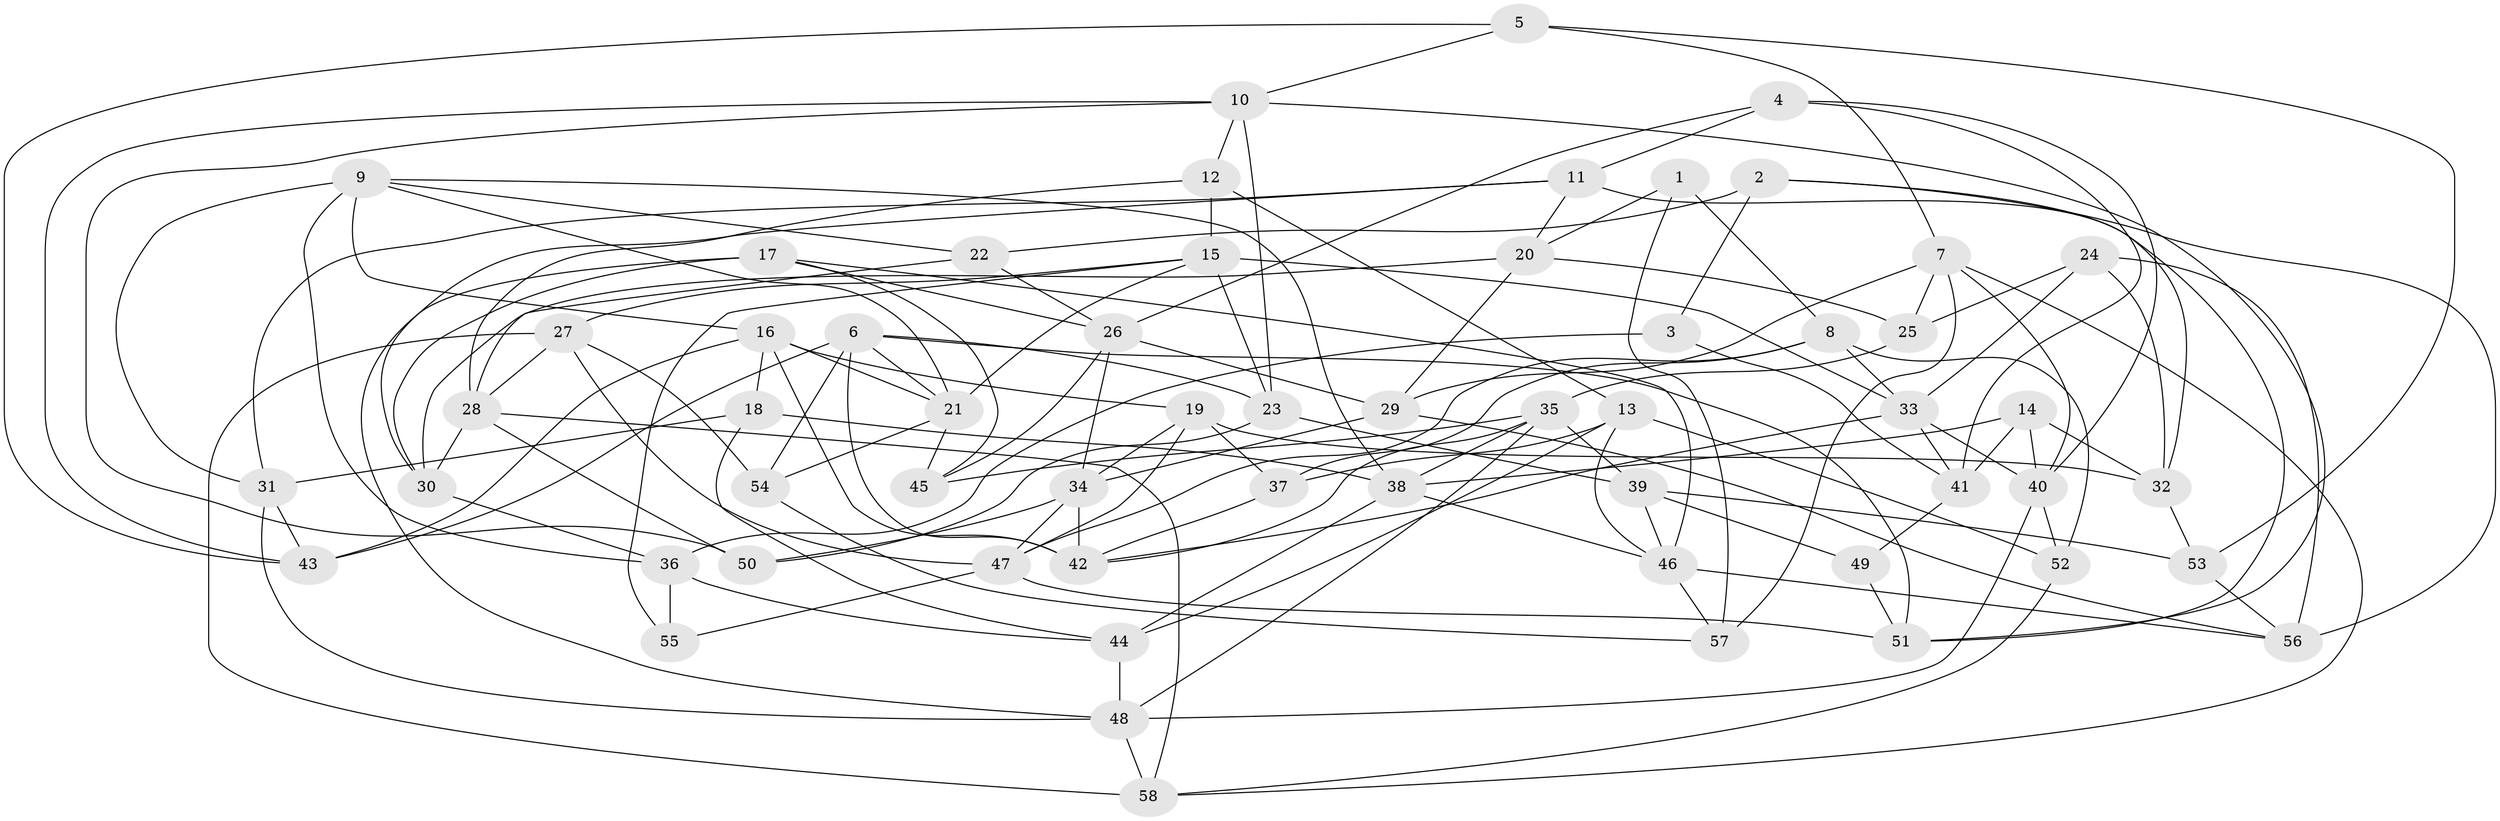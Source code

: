 // original degree distribution, {4: 1.0}
// Generated by graph-tools (version 1.1) at 2025/38/03/04/25 23:38:17]
// undirected, 58 vertices, 142 edges
graph export_dot {
  node [color=gray90,style=filled];
  1;
  2;
  3;
  4;
  5;
  6;
  7;
  8;
  9;
  10;
  11;
  12;
  13;
  14;
  15;
  16;
  17;
  18;
  19;
  20;
  21;
  22;
  23;
  24;
  25;
  26;
  27;
  28;
  29;
  30;
  31;
  32;
  33;
  34;
  35;
  36;
  37;
  38;
  39;
  40;
  41;
  42;
  43;
  44;
  45;
  46;
  47;
  48;
  49;
  50;
  51;
  52;
  53;
  54;
  55;
  56;
  57;
  58;
  1 -- 8 [weight=2.0];
  1 -- 20 [weight=1.0];
  1 -- 57 [weight=1.0];
  2 -- 3 [weight=2.0];
  2 -- 22 [weight=1.0];
  2 -- 32 [weight=1.0];
  2 -- 56 [weight=2.0];
  3 -- 36 [weight=1.0];
  3 -- 41 [weight=1.0];
  4 -- 11 [weight=1.0];
  4 -- 26 [weight=1.0];
  4 -- 40 [weight=1.0];
  4 -- 41 [weight=1.0];
  5 -- 7 [weight=1.0];
  5 -- 10 [weight=1.0];
  5 -- 43 [weight=1.0];
  5 -- 53 [weight=1.0];
  6 -- 21 [weight=1.0];
  6 -- 23 [weight=1.0];
  6 -- 42 [weight=1.0];
  6 -- 43 [weight=1.0];
  6 -- 51 [weight=1.0];
  6 -- 54 [weight=1.0];
  7 -- 25 [weight=1.0];
  7 -- 29 [weight=1.0];
  7 -- 40 [weight=1.0];
  7 -- 57 [weight=1.0];
  7 -- 58 [weight=1.0];
  8 -- 33 [weight=1.0];
  8 -- 37 [weight=1.0];
  8 -- 47 [weight=1.0];
  8 -- 52 [weight=1.0];
  9 -- 16 [weight=1.0];
  9 -- 21 [weight=1.0];
  9 -- 22 [weight=1.0];
  9 -- 31 [weight=1.0];
  9 -- 36 [weight=1.0];
  9 -- 38 [weight=1.0];
  10 -- 12 [weight=1.0];
  10 -- 23 [weight=1.0];
  10 -- 43 [weight=1.0];
  10 -- 50 [weight=1.0];
  10 -- 51 [weight=1.0];
  11 -- 20 [weight=1.0];
  11 -- 30 [weight=1.0];
  11 -- 31 [weight=1.0];
  11 -- 51 [weight=2.0];
  12 -- 13 [weight=1.0];
  12 -- 15 [weight=1.0];
  12 -- 28 [weight=1.0];
  13 -- 37 [weight=1.0];
  13 -- 44 [weight=2.0];
  13 -- 46 [weight=1.0];
  13 -- 52 [weight=1.0];
  14 -- 32 [weight=1.0];
  14 -- 38 [weight=1.0];
  14 -- 40 [weight=1.0];
  14 -- 41 [weight=1.0];
  15 -- 21 [weight=1.0];
  15 -- 23 [weight=1.0];
  15 -- 27 [weight=1.0];
  15 -- 33 [weight=1.0];
  15 -- 55 [weight=1.0];
  16 -- 18 [weight=1.0];
  16 -- 19 [weight=1.0];
  16 -- 21 [weight=1.0];
  16 -- 42 [weight=1.0];
  16 -- 43 [weight=1.0];
  17 -- 26 [weight=1.0];
  17 -- 30 [weight=2.0];
  17 -- 45 [weight=1.0];
  17 -- 46 [weight=1.0];
  17 -- 48 [weight=1.0];
  18 -- 31 [weight=1.0];
  18 -- 38 [weight=1.0];
  18 -- 44 [weight=1.0];
  19 -- 32 [weight=2.0];
  19 -- 34 [weight=1.0];
  19 -- 37 [weight=1.0];
  19 -- 47 [weight=1.0];
  20 -- 25 [weight=1.0];
  20 -- 29 [weight=2.0];
  20 -- 30 [weight=1.0];
  21 -- 45 [weight=1.0];
  21 -- 54 [weight=1.0];
  22 -- 26 [weight=1.0];
  22 -- 28 [weight=1.0];
  23 -- 39 [weight=2.0];
  23 -- 50 [weight=1.0];
  24 -- 25 [weight=1.0];
  24 -- 32 [weight=1.0];
  24 -- 33 [weight=1.0];
  24 -- 56 [weight=1.0];
  25 -- 35 [weight=1.0];
  26 -- 29 [weight=1.0];
  26 -- 34 [weight=1.0];
  26 -- 45 [weight=1.0];
  27 -- 28 [weight=1.0];
  27 -- 47 [weight=1.0];
  27 -- 54 [weight=1.0];
  27 -- 58 [weight=2.0];
  28 -- 30 [weight=1.0];
  28 -- 50 [weight=1.0];
  28 -- 58 [weight=1.0];
  29 -- 34 [weight=1.0];
  29 -- 56 [weight=1.0];
  30 -- 36 [weight=1.0];
  31 -- 43 [weight=2.0];
  31 -- 48 [weight=1.0];
  32 -- 53 [weight=1.0];
  33 -- 40 [weight=1.0];
  33 -- 41 [weight=1.0];
  33 -- 42 [weight=1.0];
  34 -- 42 [weight=1.0];
  34 -- 47 [weight=1.0];
  34 -- 50 [weight=1.0];
  35 -- 38 [weight=1.0];
  35 -- 39 [weight=1.0];
  35 -- 42 [weight=1.0];
  35 -- 45 [weight=1.0];
  35 -- 48 [weight=1.0];
  36 -- 44 [weight=1.0];
  36 -- 55 [weight=2.0];
  37 -- 42 [weight=1.0];
  38 -- 44 [weight=1.0];
  38 -- 46 [weight=1.0];
  39 -- 46 [weight=1.0];
  39 -- 49 [weight=1.0];
  39 -- 53 [weight=1.0];
  40 -- 48 [weight=1.0];
  40 -- 52 [weight=1.0];
  41 -- 49 [weight=2.0];
  44 -- 48 [weight=1.0];
  46 -- 56 [weight=1.0];
  46 -- 57 [weight=1.0];
  47 -- 51 [weight=1.0];
  47 -- 55 [weight=1.0];
  48 -- 58 [weight=1.0];
  49 -- 51 [weight=1.0];
  52 -- 58 [weight=1.0];
  53 -- 56 [weight=1.0];
  54 -- 57 [weight=1.0];
}
